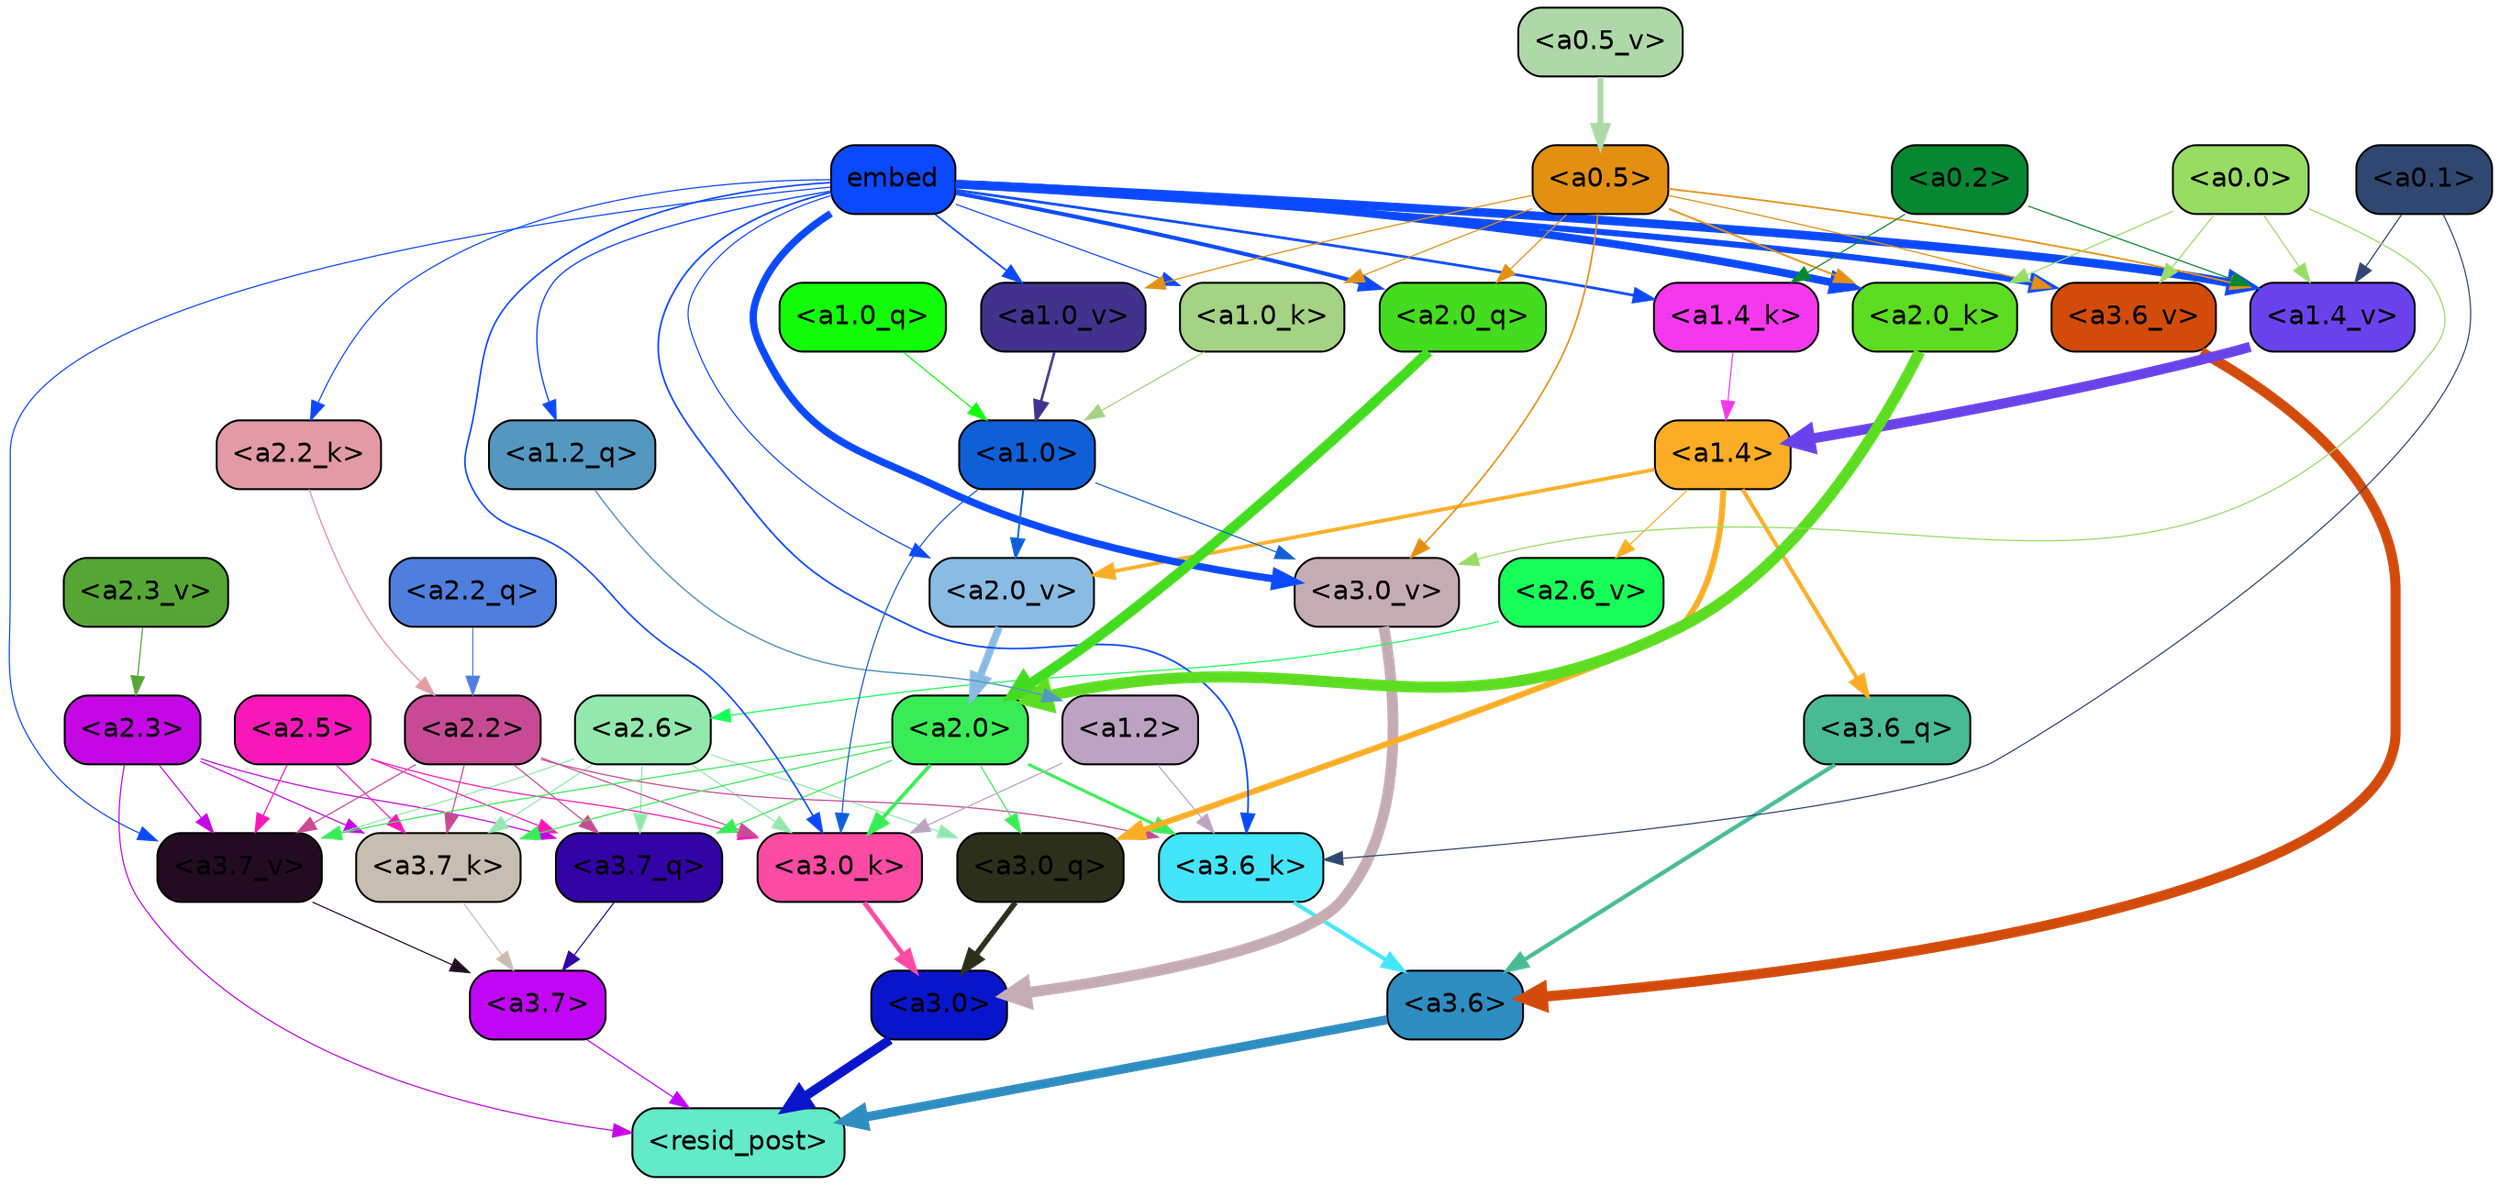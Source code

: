 strict digraph "" {
	graph [bgcolor=transparent,
		layout=dot,
		overlap=false,
		splines=true
	];
	"<a3.7>"	[color=black,
		fillcolor="#c106f5",
		fontname=Helvetica,
		shape=box,
		style="filled, rounded"];
	"<resid_post>"	[color=black,
		fillcolor="#62eac9",
		fontname=Helvetica,
		shape=box,
		style="filled, rounded"];
	"<a3.7>" -> "<resid_post>"	[color="#c106f5",
		penwidth=0.6];
	"<a3.6>"	[color=black,
		fillcolor="#2e8dc1",
		fontname=Helvetica,
		shape=box,
		style="filled, rounded"];
	"<a3.6>" -> "<resid_post>"	[color="#2e8dc1",
		penwidth=4.751592040061951];
	"<a3.0>"	[color=black,
		fillcolor="#0915cb",
		fontname=Helvetica,
		shape=box,
		style="filled, rounded"];
	"<a3.0>" -> "<resid_post>"	[color="#0915cb",
		penwidth=4.904066681861877];
	"<a2.3>"	[color=black,
		fillcolor="#c406e5",
		fontname=Helvetica,
		shape=box,
		style="filled, rounded"];
	"<a2.3>" -> "<resid_post>"	[color="#c406e5",
		penwidth=0.6];
	"<a3.7_q>"	[color=black,
		fillcolor="#3203a5",
		fontname=Helvetica,
		shape=box,
		style="filled, rounded"];
	"<a2.3>" -> "<a3.7_q>"	[color="#c406e5",
		penwidth=0.6];
	"<a3.7_k>"	[color=black,
		fillcolor="#c7beb1",
		fontname=Helvetica,
		shape=box,
		style="filled, rounded"];
	"<a2.3>" -> "<a3.7_k>"	[color="#c406e5",
		penwidth=0.6069068089127541];
	"<a3.7_v>"	[color=black,
		fillcolor="#230b22",
		fontname=Helvetica,
		shape=box,
		style="filled, rounded"];
	"<a2.3>" -> "<a3.7_v>"	[color="#c406e5",
		penwidth=0.6];
	"<a3.7_q>" -> "<a3.7>"	[color="#3203a5",
		penwidth=0.6];
	"<a3.6_q>"	[color=black,
		fillcolor="#48bb94",
		fontname=Helvetica,
		shape=box,
		style="filled, rounded"];
	"<a3.6_q>" -> "<a3.6>"	[color="#48bb94",
		penwidth=2.160832464694977];
	"<a3.0_q>"	[color=black,
		fillcolor="#2c301b",
		fontname=Helvetica,
		shape=box,
		style="filled, rounded"];
	"<a3.0_q>" -> "<a3.0>"	[color="#2c301b",
		penwidth=2.870753765106201];
	"<a3.7_k>" -> "<a3.7>"	[color="#c7beb1",
		penwidth=0.6];
	"<a3.6_k>"	[color=black,
		fillcolor="#43e5f8",
		fontname=Helvetica,
		shape=box,
		style="filled, rounded"];
	"<a3.6_k>" -> "<a3.6>"	[color="#43e5f8",
		penwidth=2.13908451795578];
	"<a3.0_k>"	[color=black,
		fillcolor="#fb4ba3",
		fontname=Helvetica,
		shape=box,
		style="filled, rounded"];
	"<a3.0_k>" -> "<a3.0>"	[color="#fb4ba3",
		penwidth=2.520303964614868];
	"<a3.7_v>" -> "<a3.7>"	[color="#230b22",
		penwidth=0.6];
	"<a3.6_v>"	[color=black,
		fillcolor="#d34b0b",
		fontname=Helvetica,
		shape=box,
		style="filled, rounded"];
	"<a3.6_v>" -> "<a3.6>"	[color="#d34b0b",
		penwidth=5.297133803367615];
	"<a3.0_v>"	[color=black,
		fillcolor="#c4acb2",
		fontname=Helvetica,
		shape=box,
		style="filled, rounded"];
	"<a3.0_v>" -> "<a3.0>"	[color="#c4acb2",
		penwidth=5.680712580680847];
	"<a2.6>"	[color=black,
		fillcolor="#93e9ad",
		fontname=Helvetica,
		shape=box,
		style="filled, rounded"];
	"<a2.6>" -> "<a3.7_q>"	[color="#93e9ad",
		penwidth=0.6];
	"<a2.6>" -> "<a3.0_q>"	[color="#93e9ad",
		penwidth=0.6];
	"<a2.6>" -> "<a3.7_k>"	[color="#93e9ad",
		penwidth=0.6];
	"<a2.6>" -> "<a3.0_k>"	[color="#93e9ad",
		penwidth=0.6];
	"<a2.6>" -> "<a3.7_v>"	[color="#93e9ad",
		penwidth=0.6];
	"<a2.5>"	[color=black,
		fillcolor="#f818b9",
		fontname=Helvetica,
		shape=box,
		style="filled, rounded"];
	"<a2.5>" -> "<a3.7_q>"	[color="#f818b9",
		penwidth=0.6];
	"<a2.5>" -> "<a3.7_k>"	[color="#f818b9",
		penwidth=0.6];
	"<a2.5>" -> "<a3.0_k>"	[color="#f818b9",
		penwidth=0.6];
	"<a2.5>" -> "<a3.7_v>"	[color="#f818b9",
		penwidth=0.6];
	"<a2.2>"	[color=black,
		fillcolor="#c84a95",
		fontname=Helvetica,
		shape=box,
		style="filled, rounded"];
	"<a2.2>" -> "<a3.7_q>"	[color="#c84a95",
		penwidth=0.6];
	"<a2.2>" -> "<a3.7_k>"	[color="#c84a95",
		penwidth=0.6];
	"<a2.2>" -> "<a3.6_k>"	[color="#c84a95",
		penwidth=0.6];
	"<a2.2>" -> "<a3.0_k>"	[color="#c84a95",
		penwidth=0.6];
	"<a2.2>" -> "<a3.7_v>"	[color="#c84a95",
		penwidth=0.6];
	"<a2.0>"	[color=black,
		fillcolor="#39ec56",
		fontname=Helvetica,
		shape=box,
		style="filled, rounded"];
	"<a2.0>" -> "<a3.7_q>"	[color="#39ec56",
		penwidth=0.6];
	"<a2.0>" -> "<a3.0_q>"	[color="#39ec56",
		penwidth=0.6];
	"<a2.0>" -> "<a3.7_k>"	[color="#39ec56",
		penwidth=0.6];
	"<a2.0>" -> "<a3.6_k>"	[color="#39ec56",
		penwidth=1.564806342124939];
	"<a2.0>" -> "<a3.0_k>"	[color="#39ec56",
		penwidth=1.9353990852832794];
	"<a2.0>" -> "<a3.7_v>"	[color="#39ec56",
		penwidth=0.6];
	"<a1.4>"	[color=black,
		fillcolor="#faad25",
		fontname=Helvetica,
		shape=box,
		style="filled, rounded"];
	"<a1.4>" -> "<a3.6_q>"	[color="#faad25",
		penwidth=2.0727532356977463];
	"<a1.4>" -> "<a3.0_q>"	[color="#faad25",
		penwidth=3.1279823780059814];
	"<a2.6_v>"	[color=black,
		fillcolor="#17fe59",
		fontname=Helvetica,
		shape=box,
		style="filled, rounded"];
	"<a1.4>" -> "<a2.6_v>"	[color="#faad25",
		penwidth=0.6];
	"<a2.0_v>"	[color=black,
		fillcolor="#89bbe3",
		fontname=Helvetica,
		shape=box,
		style="filled, rounded"];
	"<a1.4>" -> "<a2.0_v>"	[color="#faad25",
		penwidth=1.9170897603034973];
	"<a1.2>"	[color=black,
		fillcolor="#bca3c2",
		fontname=Helvetica,
		shape=box,
		style="filled, rounded"];
	"<a1.2>" -> "<a3.6_k>"	[color="#bca3c2",
		penwidth=0.6];
	"<a1.2>" -> "<a3.0_k>"	[color="#bca3c2",
		penwidth=0.6];
	"<a0.1>"	[color=black,
		fillcolor="#304871",
		fontname=Helvetica,
		shape=box,
		style="filled, rounded"];
	"<a0.1>" -> "<a3.6_k>"	[color="#304871",
		penwidth=0.6];
	"<a1.4_v>"	[color=black,
		fillcolor="#6a42eb",
		fontname=Helvetica,
		shape=box,
		style="filled, rounded"];
	"<a0.1>" -> "<a1.4_v>"	[color="#304871",
		penwidth=0.6202214732766151];
	embed	[color=black,
		fillcolor="#0b49ff",
		fontname=Helvetica,
		shape=box,
		style="filled, rounded"];
	embed -> "<a3.6_k>"	[color="#0b49ff",
		penwidth=0.8915999233722687];
	embed -> "<a3.0_k>"	[color="#0b49ff",
		penwidth=0.832088902592659];
	embed -> "<a3.7_v>"	[color="#0b49ff",
		penwidth=0.6];
	embed -> "<a3.6_v>"	[color="#0b49ff",
		penwidth=3.1840110421180725];
	embed -> "<a3.0_v>"	[color="#0b49ff",
		penwidth=3.8132747188210487];
	"<a2.0_q>"	[color=black,
		fillcolor="#44dc1f",
		fontname=Helvetica,
		shape=box,
		style="filled, rounded"];
	embed -> "<a2.0_q>"	[color="#0b49ff",
		penwidth=2.084651827812195];
	"<a2.2_k>"	[color=black,
		fillcolor="#e49aa5",
		fontname=Helvetica,
		shape=box,
		style="filled, rounded"];
	embed -> "<a2.2_k>"	[color="#0b49ff",
		penwidth=0.6];
	"<a2.0_k>"	[color=black,
		fillcolor="#5cdd21",
		fontname=Helvetica,
		shape=box,
		style="filled, rounded"];
	embed -> "<a2.0_k>"	[color="#0b49ff",
		penwidth=4.084526404738426];
	embed -> "<a2.0_v>"	[color="#0b49ff",
		penwidth=0.6];
	"<a1.2_q>"	[color=black,
		fillcolor="#5498c1",
		fontname=Helvetica,
		shape=box,
		style="filled, rounded"];
	embed -> "<a1.2_q>"	[color="#0b49ff",
		penwidth=0.6670737266540527];
	"<a1.4_k>"	[color=black,
		fillcolor="#f638ed",
		fontname=Helvetica,
		shape=box,
		style="filled, rounded"];
	embed -> "<a1.4_k>"	[color="#0b49ff",
		penwidth=1.3912410736083984];
	"<a1.0_k>"	[color=black,
		fillcolor="#a4d384",
		fontname=Helvetica,
		shape=box,
		style="filled, rounded"];
	embed -> "<a1.0_k>"	[color="#0b49ff",
		penwidth=0.6];
	embed -> "<a1.4_v>"	[color="#0b49ff",
		penwidth=4.4888065457344055];
	"<a1.0_v>"	[color=black,
		fillcolor="#42328d",
		fontname=Helvetica,
		shape=box,
		style="filled, rounded"];
	embed -> "<a1.0_v>"	[color="#0b49ff",
		penwidth=0.8796700537204742];
	"<a1.0>"	[color=black,
		fillcolor="#0f5fd8",
		fontname=Helvetica,
		shape=box,
		style="filled, rounded"];
	"<a1.0>" -> "<a3.0_k>"	[color="#0f5fd8",
		penwidth=0.6];
	"<a1.0>" -> "<a3.0_v>"	[color="#0f5fd8",
		penwidth=0.6];
	"<a1.0>" -> "<a2.0_v>"	[color="#0f5fd8",
		penwidth=0.9450988052412868];
	"<a0.5>"	[color=black,
		fillcolor="#e38f11",
		fontname=Helvetica,
		shape=box,
		style="filled, rounded"];
	"<a0.5>" -> "<a3.6_v>"	[color="#e38f11",
		penwidth=0.6];
	"<a0.5>" -> "<a3.0_v>"	[color="#e38f11",
		penwidth=0.8331108838319778];
	"<a0.5>" -> "<a2.0_q>"	[color="#e38f11",
		penwidth=0.6];
	"<a0.5>" -> "<a2.0_k>"	[color="#e38f11",
		penwidth=0.9412797391414642];
	"<a0.5>" -> "<a1.0_k>"	[color="#e38f11",
		penwidth=0.6];
	"<a0.5>" -> "<a1.4_v>"	[color="#e38f11",
		penwidth=0.8757842034101486];
	"<a0.5>" -> "<a1.0_v>"	[color="#e38f11",
		penwidth=0.6];
	"<a0.0>"	[color=black,
		fillcolor="#98dc63",
		fontname=Helvetica,
		shape=box,
		style="filled, rounded"];
	"<a0.0>" -> "<a3.6_v>"	[color="#98dc63",
		penwidth=0.6];
	"<a0.0>" -> "<a3.0_v>"	[color="#98dc63",
		penwidth=0.6];
	"<a0.0>" -> "<a2.0_k>"	[color="#98dc63",
		penwidth=0.6];
	"<a0.0>" -> "<a1.4_v>"	[color="#98dc63",
		penwidth=0.6];
	"<a2.2_q>"	[color=black,
		fillcolor="#4f7fde",
		fontname=Helvetica,
		shape=box,
		style="filled, rounded"];
	"<a2.2_q>" -> "<a2.2>"	[color="#4f7fde",
		penwidth=0.6];
	"<a2.0_q>" -> "<a2.0>"	[color="#44dc1f",
		penwidth=5.29856276512146];
	"<a2.2_k>" -> "<a2.2>"	[color="#e49aa5",
		penwidth=0.6722683310508728];
	"<a2.0_k>" -> "<a2.0>"	[color="#5cdd21",
		penwidth=5.859246134757996];
	"<a2.6_v>" -> "<a2.6>"	[color="#17fe59",
		penwidth=0.6];
	"<a2.3_v>"	[color=black,
		fillcolor="#55a635",
		fontname=Helvetica,
		shape=box,
		style="filled, rounded"];
	"<a2.3_v>" -> "<a2.3>"	[color="#55a635",
		penwidth=0.6];
	"<a2.0_v>" -> "<a2.0>"	[color="#89bbe3",
		penwidth=3.9621697664260864];
	"<a1.2_q>" -> "<a1.2>"	[color="#5498c1",
		penwidth=0.7185482024215162];
	"<a1.0_q>"	[color=black,
		fillcolor="#12fd0a",
		fontname=Helvetica,
		shape=box,
		style="filled, rounded"];
	"<a1.0_q>" -> "<a1.0>"	[color="#12fd0a",
		penwidth=0.6];
	"<a1.4_k>" -> "<a1.4>"	[color="#f638ed",
		penwidth=0.6];
	"<a1.0_k>" -> "<a1.0>"	[color="#a4d384",
		penwidth=0.6];
	"<a1.4_v>" -> "<a1.4>"	[color="#6a42eb",
		penwidth=5.280138969421387];
	"<a1.0_v>" -> "<a1.0>"	[color="#42328d",
		penwidth=1.318962275981903];
	"<a0.2>"	[color=black,
		fillcolor="#068832",
		fontname=Helvetica,
		shape=box,
		style="filled, rounded"];
	"<a0.2>" -> "<a1.4_k>"	[color="#068832",
		penwidth=0.6];
	"<a0.2>" -> "<a1.4_v>"	[color="#068832",
		penwidth=0.6];
	"<a0.5_v>"	[color=black,
		fillcolor="#afd8a9",
		fontname=Helvetica,
		shape=box,
		style="filled, rounded"];
	"<a0.5_v>" -> "<a0.5>"	[color="#afd8a9",
		penwidth=3.0173392295837402];
}
